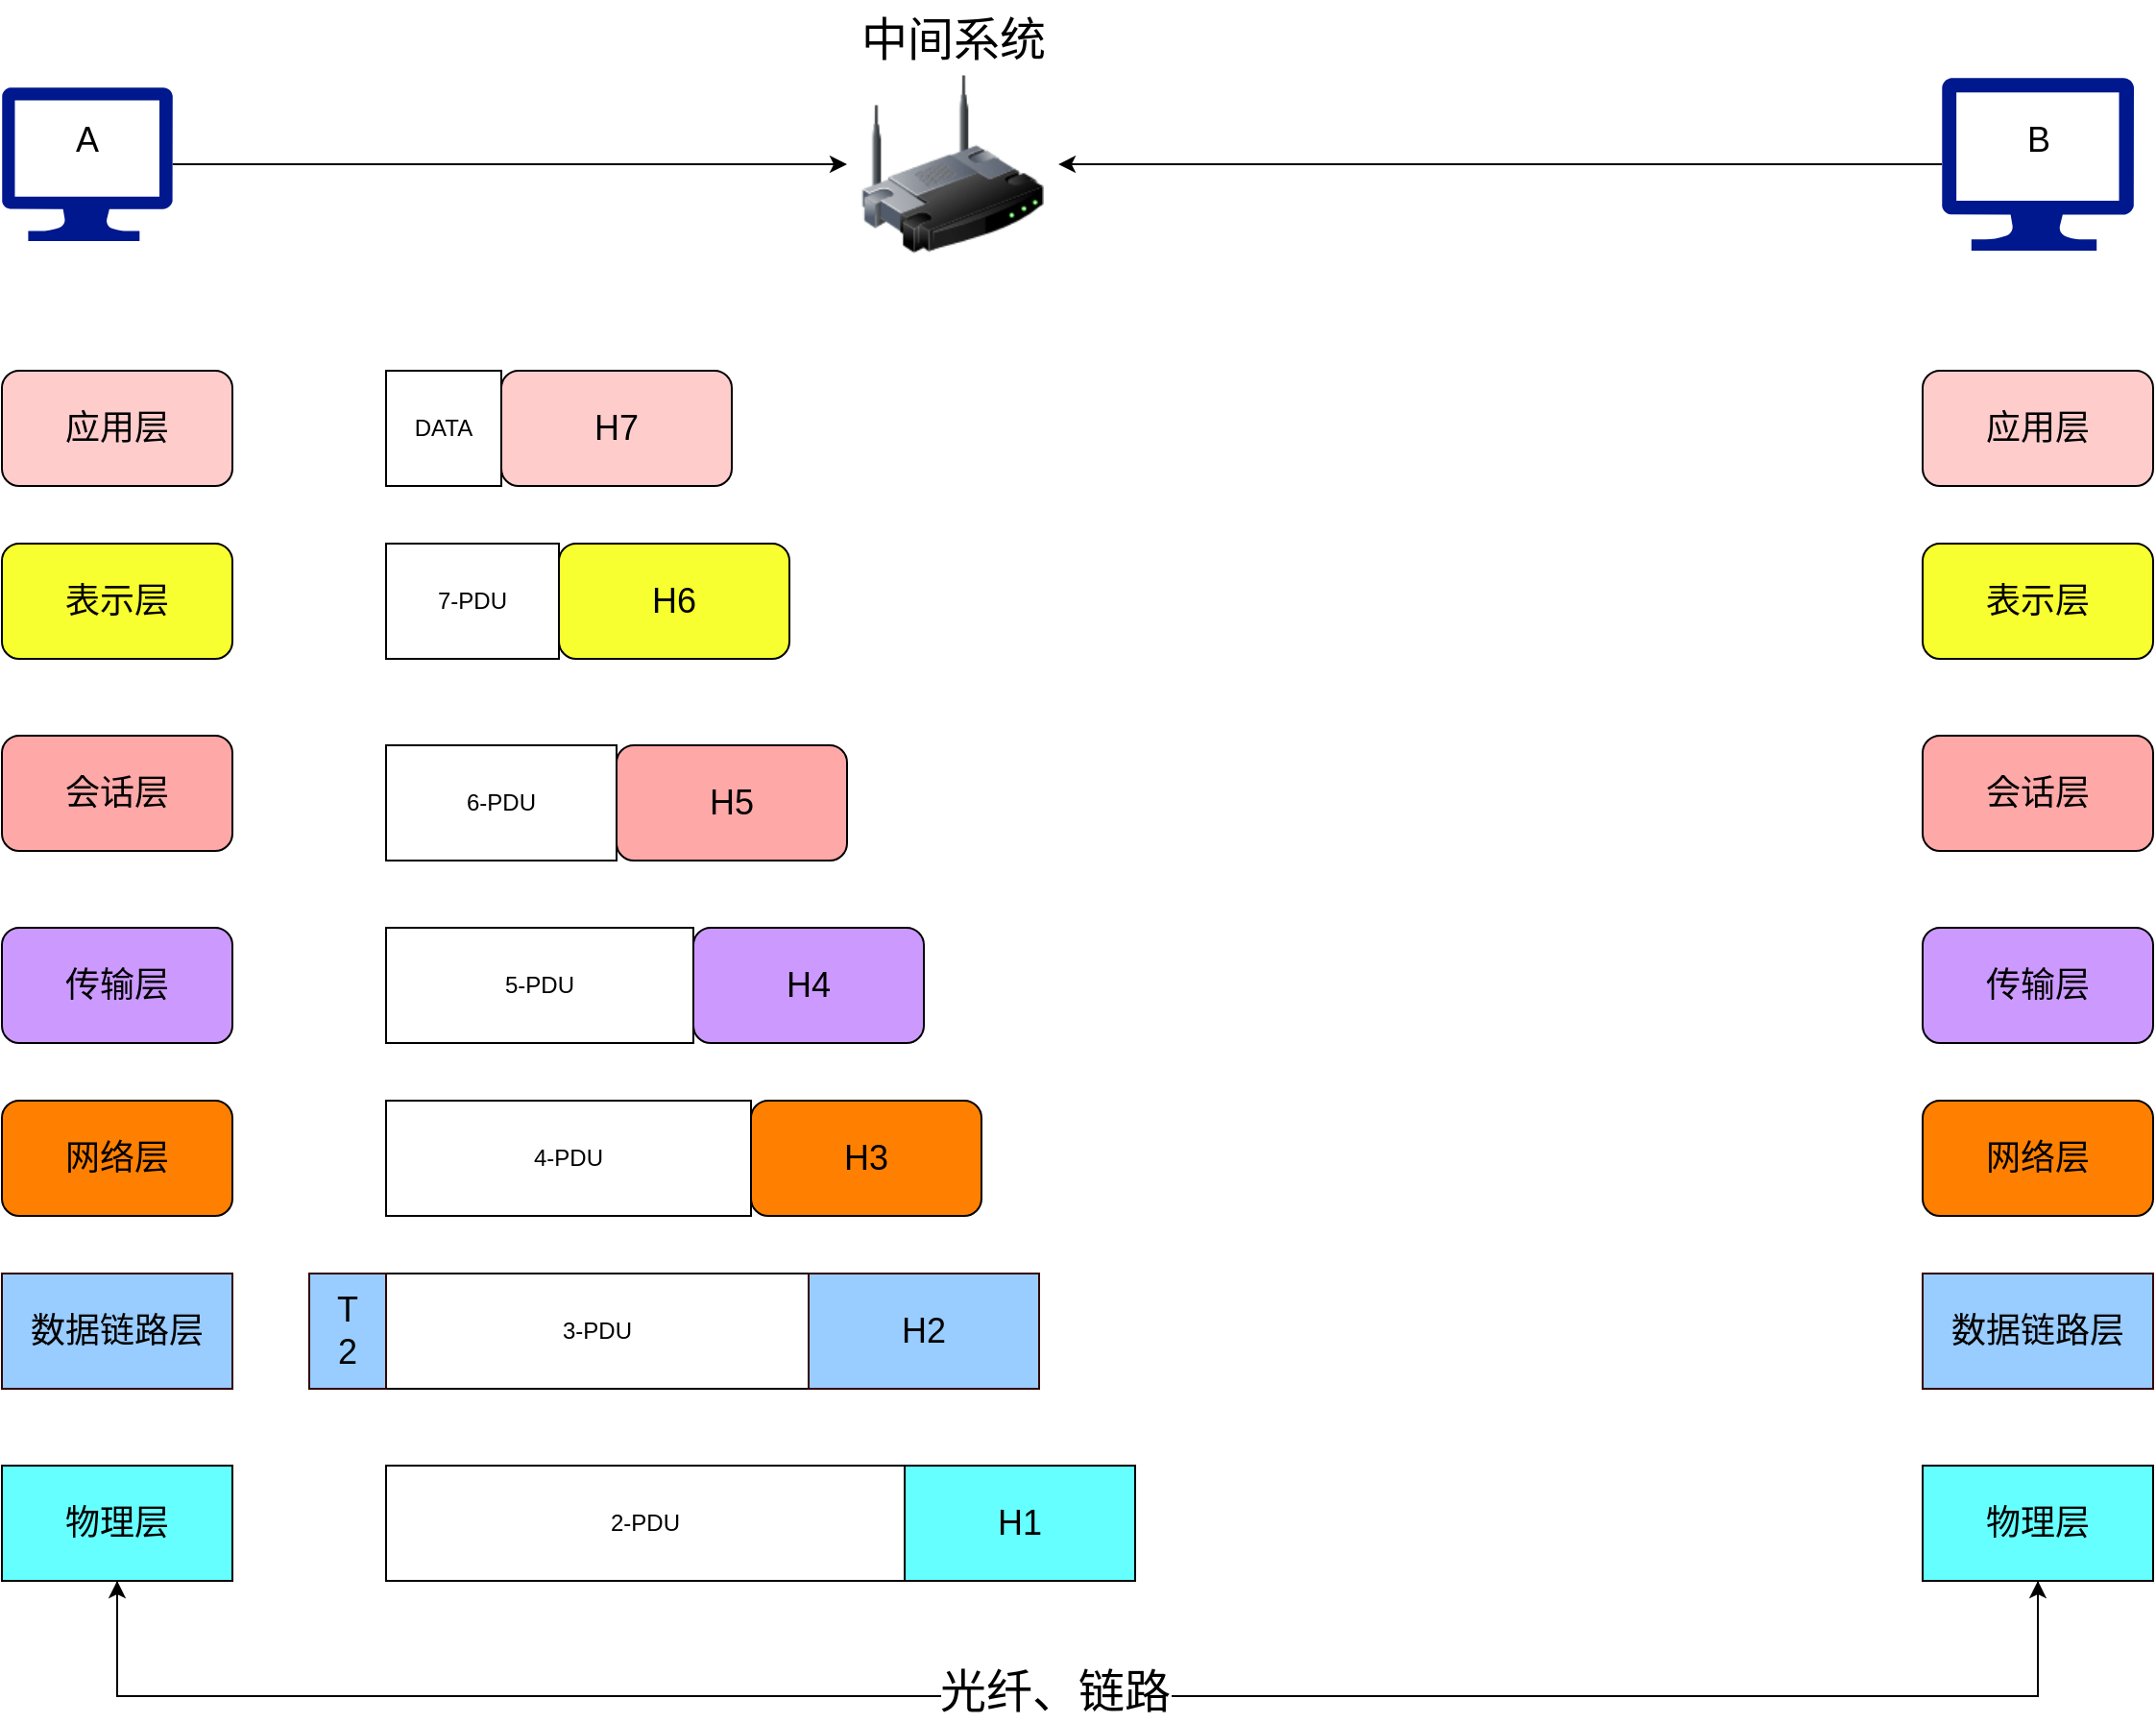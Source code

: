<mxfile version="22.1.21" type="github">
  <diagram name="第 1 页" id="FmZaTQvu-8Bwsi0qe9ST">
    <mxGraphModel dx="2240" dy="785" grid="1" gridSize="10" guides="1" tooltips="1" connect="1" arrows="1" fold="1" page="1" pageScale="1" pageWidth="827" pageHeight="1169" math="0" shadow="0">
      <root>
        <mxCell id="0" />
        <mxCell id="1" parent="0" />
        <mxCell id="n14StDJgJUtBlroQfTfn-4" style="edgeStyle=orthogonalEdgeStyle;rounded=0;orthogonalLoop=1;jettySize=auto;html=1;" parent="1" source="n14StDJgJUtBlroQfTfn-1" target="n14StDJgJUtBlroQfTfn-3" edge="1">
          <mxGeometry relative="1" as="geometry" />
        </mxCell>
        <mxCell id="n14StDJgJUtBlroQfTfn-1" value="" style="sketch=0;aspect=fixed;pointerEvents=1;shadow=0;dashed=0;html=1;strokeColor=none;labelPosition=center;verticalLabelPosition=bottom;verticalAlign=top;align=center;fillColor=#00188D;shape=mxgraph.azure.computer" parent="1" vertex="1">
          <mxGeometry x="-70" y="212.5" width="88.89" height="80" as="geometry" />
        </mxCell>
        <mxCell id="n14StDJgJUtBlroQfTfn-5" style="edgeStyle=orthogonalEdgeStyle;rounded=0;orthogonalLoop=1;jettySize=auto;html=1;" parent="1" source="n14StDJgJUtBlroQfTfn-2" target="n14StDJgJUtBlroQfTfn-3" edge="1">
          <mxGeometry relative="1" as="geometry" />
        </mxCell>
        <mxCell id="n14StDJgJUtBlroQfTfn-2" value="" style="sketch=0;aspect=fixed;pointerEvents=1;shadow=0;dashed=0;html=1;strokeColor=none;labelPosition=center;verticalLabelPosition=bottom;verticalAlign=top;align=center;fillColor=#00188D;shape=mxgraph.azure.computer" parent="1" vertex="1">
          <mxGeometry x="940" y="207.5" width="100" height="90" as="geometry" />
        </mxCell>
        <mxCell id="n14StDJgJUtBlroQfTfn-3" value="" style="image;html=1;image=img/lib/clip_art/networking/Wireless_Router_128x128.png" parent="1" vertex="1">
          <mxGeometry x="370" y="206.25" width="110" height="92.5" as="geometry" />
        </mxCell>
        <mxCell id="n14StDJgJUtBlroQfTfn-6" value="&lt;font style=&quot;font-size: 18px;&quot;&gt;A&lt;/font&gt;" style="text;html=1;align=center;verticalAlign=middle;resizable=0;points=[];autosize=1;strokeColor=none;fillColor=none;" parent="1" vertex="1">
          <mxGeometry x="-45.55" y="220" width="40" height="40" as="geometry" />
        </mxCell>
        <mxCell id="n14StDJgJUtBlroQfTfn-7" value="&lt;font style=&quot;font-size: 18px;&quot;&gt;B&lt;/font&gt;" style="text;html=1;align=center;verticalAlign=middle;resizable=0;points=[];autosize=1;strokeColor=none;fillColor=none;" parent="1" vertex="1">
          <mxGeometry x="970" y="220" width="40" height="40" as="geometry" />
        </mxCell>
        <mxCell id="n14StDJgJUtBlroQfTfn-8" value="&lt;font style=&quot;font-size: 24px;&quot;&gt;中间系统&lt;br&gt;&lt;/font&gt;" style="text;html=1;align=center;verticalAlign=middle;resizable=0;points=[];autosize=1;strokeColor=none;fillColor=none;" parent="1" vertex="1">
          <mxGeometry x="365" y="167.5" width="120" height="40" as="geometry" />
        </mxCell>
        <mxCell id="n14StDJgJUtBlroQfTfn-27" style="edgeStyle=orthogonalEdgeStyle;rounded=0;orthogonalLoop=1;jettySize=auto;html=1;entryX=0.5;entryY=1;entryDx=0;entryDy=0;" parent="1" source="n14StDJgJUtBlroQfTfn-9" target="n14StDJgJUtBlroQfTfn-16" edge="1">
          <mxGeometry relative="1" as="geometry">
            <Array as="points">
              <mxPoint x="990" y="1050" />
              <mxPoint x="-10" y="1050" />
            </Array>
          </mxGeometry>
        </mxCell>
        <mxCell id="n14StDJgJUtBlroQfTfn-9" value="&lt;font style=&quot;font-size: 18px;&quot;&gt;物理层&lt;/font&gt;" style="rounded=0;whiteSpace=wrap;html=1;fillColor=#66FFFF;" parent="1" vertex="1">
          <mxGeometry x="930" y="930" width="120" height="60" as="geometry" />
        </mxCell>
        <mxCell id="n14StDJgJUtBlroQfTfn-10" value="&lt;font style=&quot;font-size: 18px;&quot;&gt;数据链路层&lt;/font&gt;" style="rounded=0;whiteSpace=wrap;html=1;fillColor=#99CCFF;strokeColor=#330000;" parent="1" vertex="1">
          <mxGeometry x="930" y="830" width="120" height="60" as="geometry" />
        </mxCell>
        <mxCell id="n14StDJgJUtBlroQfTfn-11" value="&lt;font style=&quot;font-size: 18px;&quot;&gt;网络层&lt;/font&gt;" style="rounded=1;whiteSpace=wrap;html=1;fillColor=#FF8000;" parent="1" vertex="1">
          <mxGeometry x="930" y="740" width="120" height="60" as="geometry" />
        </mxCell>
        <mxCell id="n14StDJgJUtBlroQfTfn-12" value="&lt;font style=&quot;font-size: 18px;&quot;&gt;传输层&lt;/font&gt;" style="rounded=1;whiteSpace=wrap;html=1;fillColor=#CC99FF;" parent="1" vertex="1">
          <mxGeometry x="930" y="650" width="120" height="60" as="geometry" />
        </mxCell>
        <mxCell id="n14StDJgJUtBlroQfTfn-13" value="&lt;font style=&quot;font-size: 18px;&quot;&gt;会话层&lt;/font&gt;" style="rounded=1;whiteSpace=wrap;html=1;fillColor=#FFA8A8;" parent="1" vertex="1">
          <mxGeometry x="930" y="550" width="120" height="60" as="geometry" />
        </mxCell>
        <mxCell id="n14StDJgJUtBlroQfTfn-14" value="&lt;font style=&quot;font-size: 18px;&quot;&gt;表示层&lt;/font&gt;" style="rounded=1;whiteSpace=wrap;html=1;fillColor=#F8FF30;" parent="1" vertex="1">
          <mxGeometry x="930" y="450" width="120" height="60" as="geometry" />
        </mxCell>
        <mxCell id="n14StDJgJUtBlroQfTfn-15" value="&lt;font style=&quot;font-size: 18px;&quot;&gt;应用层&lt;/font&gt;" style="rounded=1;whiteSpace=wrap;html=1;fillColor=#FFCCCC;" parent="1" vertex="1">
          <mxGeometry x="930" y="360" width="120" height="60" as="geometry" />
        </mxCell>
        <mxCell id="n14StDJgJUtBlroQfTfn-26" style="edgeStyle=orthogonalEdgeStyle;rounded=0;orthogonalLoop=1;jettySize=auto;html=1;entryX=0.5;entryY=1;entryDx=0;entryDy=0;" parent="1" source="n14StDJgJUtBlroQfTfn-16" target="n14StDJgJUtBlroQfTfn-9" edge="1">
          <mxGeometry relative="1" as="geometry">
            <Array as="points">
              <mxPoint x="-10" y="1050" />
              <mxPoint x="990" y="1050" />
            </Array>
          </mxGeometry>
        </mxCell>
        <mxCell id="n14StDJgJUtBlroQfTfn-28" value="&lt;font style=&quot;font-size: 24px;&quot;&gt;光纤、链路&lt;/font&gt;" style="edgeLabel;html=1;align=center;verticalAlign=middle;resizable=0;points=[];" parent="n14StDJgJUtBlroQfTfn-26" vertex="1" connectable="0">
          <mxGeometry x="-0.024" y="2" relative="1" as="geometry">
            <mxPoint x="1" as="offset" />
          </mxGeometry>
        </mxCell>
        <mxCell id="n14StDJgJUtBlroQfTfn-16" value="&lt;font style=&quot;font-size: 18px;&quot;&gt;物理层&lt;/font&gt;" style="rounded=0;whiteSpace=wrap;html=1;fillColor=#66FFFF;" parent="1" vertex="1">
          <mxGeometry x="-70.0" y="930" width="120" height="60" as="geometry" />
        </mxCell>
        <mxCell id="n14StDJgJUtBlroQfTfn-17" value="&lt;font style=&quot;font-size: 18px;&quot;&gt;数据链路层&lt;/font&gt;" style="rounded=0;whiteSpace=wrap;html=1;fillColor=#99CCFF;strokeColor=#330000;" parent="1" vertex="1">
          <mxGeometry x="-70.0" y="830" width="120" height="60" as="geometry" />
        </mxCell>
        <mxCell id="n14StDJgJUtBlroQfTfn-18" value="&lt;font style=&quot;font-size: 18px;&quot;&gt;网络层&lt;/font&gt;" style="rounded=1;whiteSpace=wrap;html=1;fillColor=#FF8000;" parent="1" vertex="1">
          <mxGeometry x="-70.0" y="740" width="120" height="60" as="geometry" />
        </mxCell>
        <mxCell id="n14StDJgJUtBlroQfTfn-19" value="&lt;font style=&quot;font-size: 18px;&quot;&gt;传输层&lt;/font&gt;" style="rounded=1;whiteSpace=wrap;html=1;fillColor=#CC99FF;" parent="1" vertex="1">
          <mxGeometry x="-70.0" y="650" width="120" height="60" as="geometry" />
        </mxCell>
        <mxCell id="n14StDJgJUtBlroQfTfn-20" value="&lt;font style=&quot;font-size: 18px;&quot;&gt;会话层&lt;/font&gt;" style="rounded=1;whiteSpace=wrap;html=1;fillColor=#FFA8A8;" parent="1" vertex="1">
          <mxGeometry x="-70.0" y="550" width="120" height="60" as="geometry" />
        </mxCell>
        <mxCell id="n14StDJgJUtBlroQfTfn-21" value="&lt;font style=&quot;font-size: 18px;&quot;&gt;表示层&lt;/font&gt;" style="rounded=1;whiteSpace=wrap;html=1;fillColor=#F8FF30;" parent="1" vertex="1">
          <mxGeometry x="-70.0" y="450" width="120" height="60" as="geometry" />
        </mxCell>
        <mxCell id="n14StDJgJUtBlroQfTfn-22" value="&lt;font style=&quot;font-size: 18px;&quot;&gt;应用层&lt;/font&gt;" style="rounded=1;whiteSpace=wrap;html=1;fillColor=#FFCCCC;" parent="1" vertex="1">
          <mxGeometry x="-70.0" y="360" width="120" height="60" as="geometry" />
        </mxCell>
        <mxCell id="n14StDJgJUtBlroQfTfn-44" value="DATA" style="rounded=0;whiteSpace=wrap;html=1;" parent="1" vertex="1">
          <mxGeometry x="130" y="360" width="60" height="60" as="geometry" />
        </mxCell>
        <mxCell id="n14StDJgJUtBlroQfTfn-47" value="7-PDU" style="rounded=0;whiteSpace=wrap;html=1;" parent="1" vertex="1">
          <mxGeometry x="130" y="450" width="90" height="60" as="geometry" />
        </mxCell>
        <mxCell id="n14StDJgJUtBlroQfTfn-48" value="6-PDU" style="rounded=0;whiteSpace=wrap;html=1;" parent="1" vertex="1">
          <mxGeometry x="130" y="555" width="120" height="60" as="geometry" />
        </mxCell>
        <mxCell id="n14StDJgJUtBlroQfTfn-49" value="5-PDU" style="rounded=0;whiteSpace=wrap;html=1;" parent="1" vertex="1">
          <mxGeometry x="130" y="650" width="160" height="60" as="geometry" />
        </mxCell>
        <mxCell id="n14StDJgJUtBlroQfTfn-50" value="4-PDU" style="rounded=0;whiteSpace=wrap;html=1;" parent="1" vertex="1">
          <mxGeometry x="130" y="740" width="190" height="60" as="geometry" />
        </mxCell>
        <mxCell id="n14StDJgJUtBlroQfTfn-51" value="3-PDU" style="rounded=0;whiteSpace=wrap;html=1;" parent="1" vertex="1">
          <mxGeometry x="130" y="830" width="220" height="60" as="geometry" />
        </mxCell>
        <mxCell id="n14StDJgJUtBlroQfTfn-53" value="2-PDU" style="rounded=0;whiteSpace=wrap;html=1;" parent="1" vertex="1">
          <mxGeometry x="130" y="930" width="270" height="60" as="geometry" />
        </mxCell>
        <mxCell id="K1uS-ClQZSPSJf9jcpJQ-1" value="&lt;font style=&quot;font-size: 18px;&quot;&gt;H7&lt;/font&gt;" style="rounded=1;whiteSpace=wrap;html=1;fillColor=#FFCCCC;" vertex="1" parent="1">
          <mxGeometry x="190.0" y="360" width="120" height="60" as="geometry" />
        </mxCell>
        <mxCell id="K1uS-ClQZSPSJf9jcpJQ-2" value="&lt;font style=&quot;font-size: 18px;&quot;&gt;H6&lt;/font&gt;" style="rounded=1;whiteSpace=wrap;html=1;fillColor=#F8FF30;" vertex="1" parent="1">
          <mxGeometry x="220.0" y="450" width="120" height="60" as="geometry" />
        </mxCell>
        <mxCell id="K1uS-ClQZSPSJf9jcpJQ-3" value="&lt;font style=&quot;font-size: 18px;&quot;&gt;H5&lt;/font&gt;" style="rounded=1;whiteSpace=wrap;html=1;fillColor=#FFA8A8;" vertex="1" parent="1">
          <mxGeometry x="250.0" y="555" width="120" height="60" as="geometry" />
        </mxCell>
        <mxCell id="K1uS-ClQZSPSJf9jcpJQ-4" value="&lt;font style=&quot;font-size: 18px;&quot;&gt;H4&lt;/font&gt;" style="rounded=1;whiteSpace=wrap;html=1;fillColor=#CC99FF;" vertex="1" parent="1">
          <mxGeometry x="290.0" y="650" width="120" height="60" as="geometry" />
        </mxCell>
        <mxCell id="K1uS-ClQZSPSJf9jcpJQ-5" value="&lt;font style=&quot;font-size: 18px;&quot;&gt;H3&lt;/font&gt;" style="rounded=1;whiteSpace=wrap;html=1;fillColor=#FF8000;" vertex="1" parent="1">
          <mxGeometry x="320.0" y="740" width="120" height="60" as="geometry" />
        </mxCell>
        <mxCell id="K1uS-ClQZSPSJf9jcpJQ-6" value="&lt;font style=&quot;font-size: 18px;&quot;&gt;H2&lt;/font&gt;" style="rounded=0;whiteSpace=wrap;html=1;fillColor=#99CCFF;strokeColor=#330000;" vertex="1" parent="1">
          <mxGeometry x="350.0" y="830" width="120" height="60" as="geometry" />
        </mxCell>
        <mxCell id="K1uS-ClQZSPSJf9jcpJQ-7" value="&lt;font style=&quot;font-size: 18px;&quot;&gt;H1&lt;/font&gt;" style="rounded=0;whiteSpace=wrap;html=1;fillColor=#66FFFF;" vertex="1" parent="1">
          <mxGeometry x="400.0" y="930" width="120" height="60" as="geometry" />
        </mxCell>
        <mxCell id="K1uS-ClQZSPSJf9jcpJQ-10" value="&lt;font style=&quot;font-size: 18px;&quot;&gt;T&lt;br&gt;2&lt;br&gt;&lt;/font&gt;" style="rounded=0;whiteSpace=wrap;html=1;fillColor=#99CCFF;strokeColor=#330000;" vertex="1" parent="1">
          <mxGeometry x="90" y="830" width="40" height="60" as="geometry" />
        </mxCell>
      </root>
    </mxGraphModel>
  </diagram>
</mxfile>
